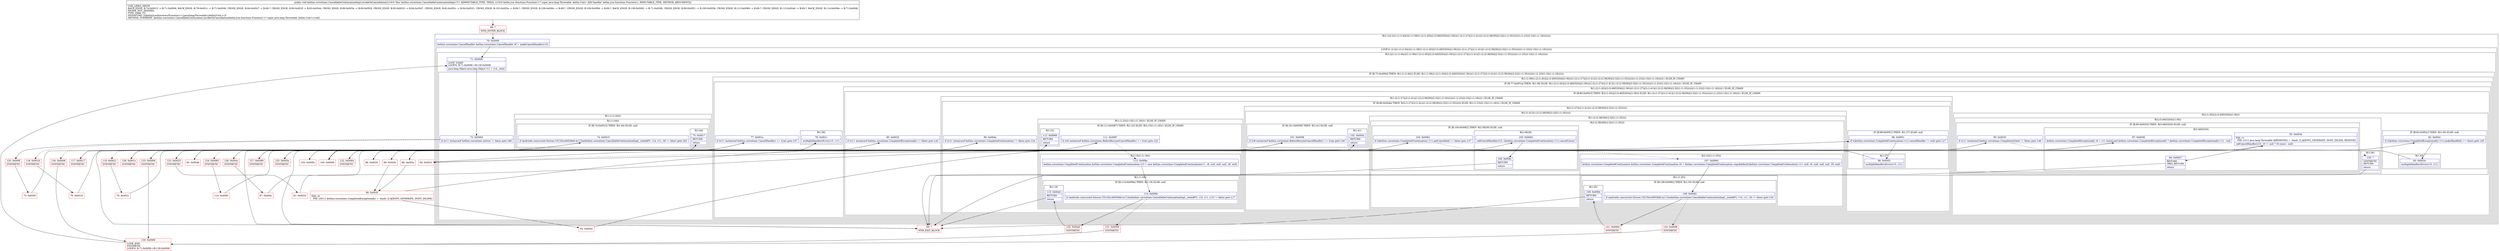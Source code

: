 digraph "CFG forkotlinx.coroutines.CancellableContinuationImpl.invokeOnCancellation(Lkotlin\/jvm\/functions\/Function1;)V" {
subgraph cluster_Region_250147463 {
label = "R(2:1|(2:2|(1:(1:(1:64)))(1:(1:58)(1:(2:(1:45)|(2:(3:49|53|54)|(1:56)))(1:(2:(1:27)|(2:(1:41)|(1:(2:(2:38|39)|(2:32|(1:(1:35)))))))(1:(1:23)(2:15|(1:(1:18)))))))))";
node [shape=record,color=blue];
Node_70 [shape=record,label="{70\:\ 0x0000|kotlinx.coroutines.CancelHandler kotlinx.coroutines.CancelHandler r8 = makeCancelHandler(r15)\l}"];
subgraph cluster_LoopRegion_2086018689 {
label = "LOOP:0: (2:2|(1:(1:(1:64)))(1:(1:58)(1:(2:(1:45)|(2:(3:49|53|54)|(1:56)))(1:(2:(1:27)|(2:(1:41)|(1:(2:(2:38|39)|(2:32|(1:(1:35)))))))(1:(1:23)(2:15|(1:(1:18))))))))";
node [shape=record,color=blue];
subgraph cluster_Region_919480351 {
label = "R(2:2|(1:(1:(1:64)))(1:(1:58)(1:(2:(1:45)|(2:(3:49|53|54)|(1:56)))(1:(2:(1:27)|(2:(1:41)|(1:(2:(2:38|39)|(2:32|(1:(1:35)))))))(1:(1:23)(2:15|(1:(1:18))))))))";
node [shape=record,color=blue];
Node_71 [shape=record,label="{71\:\ 0x0006|LOOP_START\lLOOP:0: B:71:0x0006\-\>B:130:0x0006\l|java.lang.Object java.lang.Object r11 = r14._state\l}"];
subgraph cluster_IfRegion_2133999426 {
label = "IF [B:72:0x000d] THEN: R(1:(1:(1:64))) ELSE: R(1:(1:58)(1:(2:(1:45)|(2:(3:49|53|54)|(1:56)))(1:(2:(1:27)|(2:(1:41)|(1:(2:(2:38|39)|(2:32|(1:(1:35)))))))(1:(1:23)(2:15|(1:(1:18)))))))";
node [shape=record,color=blue];
Node_72 [shape=record,label="{72\:\ 0x000d|if ((r11 instanceof kotlinx.coroutines.Active) != false) goto L60\l}"];
subgraph cluster_Region_185179610 {
label = "R(1:(1:(1:64)))";
node [shape=record,color=blue];
subgraph cluster_Region_1783866120 {
label = "R(1:(1:64))";
node [shape=record,color=blue];
subgraph cluster_IfRegion_684176507 {
label = "IF [B:74:0x0015] THEN: R(1:64) ELSE: null";
node [shape=record,color=blue];
Node_74 [shape=record,label="{74\:\ 0x0015|if (androidx.concurrent.futures.C0125xc40028dd.m112m(kotlinx.coroutines.CancellableContinuationImpl._state$FU, r14, r11, r8) != false) goto L63\l}"];
subgraph cluster_Region_1555302628 {
label = "R(1:64)";
node [shape=record,color=blue];
Node_75 [shape=record,label="{75\:\ 0x0017|RETURN\l|return\l}"];
}
}
}
}
subgraph cluster_Region_282765285 {
label = "R(1:(1:58)(1:(2:(1:45)|(2:(3:49|53|54)|(1:56)))(1:(2:(1:27)|(2:(1:41)|(1:(2:(2:38|39)|(2:32|(1:(1:35)))))))(1:(1:23)(2:15|(1:(1:18))))))) | ELSE_IF_CHAIN\l";
node [shape=record,color=blue];
subgraph cluster_IfRegion_1390754216 {
label = "IF [B:77:0x001a] THEN: R(1:58) ELSE: R(1:(2:(1:45)|(2:(3:49|53|54)|(1:56)))(1:(2:(1:27)|(2:(1:41)|(1:(2:(2:38|39)|(2:32|(1:(1:35)))))))(1:(1:23)(2:15|(1:(1:18)))))) | ELSE_IF_CHAIN\l";
node [shape=record,color=blue];
Node_77 [shape=record,label="{77\:\ 0x001a|if ((r11 instanceof kotlinx.coroutines.CancelHandler) == true) goto L57\l}"];
subgraph cluster_Region_1654626907 {
label = "R(1:58)";
node [shape=record,color=blue];
Node_78 [shape=record,label="{78\:\ 0x001c|multipleHandlersError(r15, r11)\l}"];
}
subgraph cluster_Region_1476005737 {
label = "R(1:(2:(1:45)|(2:(3:49|53|54)|(1:56)))(1:(2:(1:27)|(2:(1:41)|(1:(2:(2:38|39)|(2:32|(1:(1:35)))))))(1:(1:23)(2:15|(1:(1:18)))))) | ELSE_IF_CHAIN\l";
node [shape=record,color=blue];
subgraph cluster_IfRegion_626444487 {
label = "IF [B:80:0x0023] THEN: R(2:(1:45)|(2:(3:49|53|54)|(1:56))) ELSE: R(1:(2:(1:27)|(2:(1:41)|(1:(2:(2:38|39)|(2:32|(1:(1:35)))))))(1:(1:23)(2:15|(1:(1:18))))) | ELSE_IF_CHAIN\l";
node [shape=record,color=blue];
Node_80 [shape=record,label="{80\:\ 0x0023|if ((r11 instanceof kotlinx.coroutines.CompletedExceptionally) != false) goto L42\l}"];
subgraph cluster_Region_549895549 {
label = "R(2:(1:45)|(2:(3:49|53|54)|(1:56)))";
node [shape=record,color=blue];
subgraph cluster_IfRegion_1274030848 {
label = "IF [B:82:0x002c] THEN: R(1:45) ELSE: null";
node [shape=record,color=blue];
Node_82 [shape=record,label="{82\:\ 0x002c|if (((kotlinx.coroutines.CompletedExceptionally) r11).makeHandled() == false) goto L45\l}"];
subgraph cluster_Region_807629743 {
label = "R(1:45)";
node [shape=record,color=blue];
Node_83 [shape=record,label="{83\:\ 0x002e|multipleHandlersError(r15, r11)\l}"];
}
}
subgraph cluster_Region_1548317353 {
label = "R(2:(3:49|53|54)|(1:56))";
node [shape=record,color=blue];
subgraph cluster_IfRegion_787507890 {
label = "IF [B:85:0x0033] THEN: R(3:49|53|54) ELSE: null";
node [shape=record,color=blue];
Node_85 [shape=record,label="{85\:\ 0x0033|if ((r11 instanceof kotlinx.coroutines.CompletionState) != false) goto L48\l}"];
subgraph cluster_Region_1030983515 {
label = "R(3:49|53|54)";
node [shape=record,color=blue];
Node_87 [shape=record,label="{87\:\ 0x0038|kotlinx.coroutines.CompletedExceptionally r0 = r11 instanceof kotlinx.coroutines.CompletedExceptionally ? (kotlinx.coroutines.CompletedExceptionally) r11 : null\l}"];
Node_93 [shape=record,label="{93\:\ 0x0044|PHI: r1 \l  PHI: (r1v1 java.lang.Throwable A[REMOVE]) =  binds: [] A[DONT_GENERATE, DONT_INLINE, REMOVE]\l|callCancelHandler(r15, r0 != null ? r0.cause : null)\l}"];
Node_94 [shape=record,label="{94\:\ 0x0047|RETURN\lORIG_RETURN\l|return\l}"];
}
}
subgraph cluster_Region_426312522 {
label = "R(1:56)";
node [shape=record,color=blue];
Node_135 [shape=record,label="{135\:\ ?|SYNTHETIC\lRETURN\l|return\l}"];
}
}
}
subgraph cluster_Region_519030345 {
label = "R(1:(2:(1:27)|(2:(1:41)|(1:(2:(2:38|39)|(2:32|(1:(1:35)))))))(1:(1:23)(2:15|(1:(1:18))))) | ELSE_IF_CHAIN\l";
node [shape=record,color=blue];
subgraph cluster_IfRegion_1997609950 {
label = "IF [B:96:0x004a] THEN: R(2:(1:27)|(2:(1:41)|(1:(2:(2:38|39)|(2:32|(1:(1:35))))))) ELSE: R(1:(1:23)(2:15|(1:(1:18)))) | ELSE_IF_CHAIN\l";
node [shape=record,color=blue];
Node_96 [shape=record,label="{96\:\ 0x004a|if ((r11 instanceof kotlinx.coroutines.CompletedContinuation) != false) goto L24\l}"];
subgraph cluster_Region_190299580 {
label = "R(2:(1:27)|(2:(1:41)|(1:(2:(2:38|39)|(2:32|(1:(1:35)))))))";
node [shape=record,color=blue];
subgraph cluster_IfRegion_1543807128 {
label = "IF [B:98:0x0051] THEN: R(1:27) ELSE: null";
node [shape=record,color=blue];
Node_98 [shape=record,label="{98\:\ 0x0051|if (((kotlinx.coroutines.CompletedContinuation) r11).cancelHandler != null) goto L27\l}"];
subgraph cluster_Region_1896670288 {
label = "R(1:27)";
node [shape=record,color=blue];
Node_99 [shape=record,label="{99\:\ 0x0053|multipleHandlersError(r15, r11)\l}"];
}
}
subgraph cluster_Region_471616069 {
label = "R(2:(1:41)|(1:(2:(2:38|39)|(2:32|(1:(1:35))))))";
node [shape=record,color=blue];
subgraph cluster_IfRegion_816988488 {
label = "IF [B:101:0x0058] THEN: R(1:41) ELSE: null";
node [shape=record,color=blue];
Node_101 [shape=record,label="{101\:\ 0x0058|if ((r8 instanceof kotlinx.coroutines.BeforeResumeCancelHandler) == true) goto L40\l}"];
subgraph cluster_Region_1295935967 {
label = "R(1:41)";
node [shape=record,color=blue];
Node_102 [shape=record,label="{102\:\ 0x005a|RETURN\l|return\l}"];
}
}
subgraph cluster_Region_763573183 {
label = "R(1:(2:(2:38|39)|(2:32|(1:(1:35)))))";
node [shape=record,color=blue];
subgraph cluster_Region_454021614 {
label = "R(2:(2:38|39)|(2:32|(1:(1:35))))";
node [shape=record,color=blue];
subgraph cluster_IfRegion_1344582781 {
label = "IF [B:104:0x0062] THEN: R(2:38|39) ELSE: null";
node [shape=record,color=blue];
Node_104 [shape=record,label="{104\:\ 0x0062|if (((kotlinx.coroutines.CompletedContinuation) r11).getCancelled() != false) goto L37\l}"];
subgraph cluster_Region_789879372 {
label = "R(2:38|39)";
node [shape=record,color=blue];
Node_105 [shape=record,label="{105\:\ 0x0064|callCancelHandler(r15, ((kotlinx.coroutines.CompletedContinuation) r11).cancelCause)\l}"];
Node_106 [shape=record,label="{106\:\ 0x006c|RETURN\l|return\l}"];
}
}
subgraph cluster_Region_1209017504 {
label = "R(2:32|(1:(1:35)))";
node [shape=record,color=blue];
Node_107 [shape=record,label="{107\:\ 0x006d|kotlinx.coroutines.CompletedContinuation kotlinx.coroutines.CompletedContinuation r0 = kotlinx.coroutines.CompletedContinuation.copy$default((kotlinx.coroutines.CompletedContinuation) r11, null, r8, null, null, null, 29, null)\l}"];
subgraph cluster_Region_1707081384 {
label = "R(1:(1:35))";
node [shape=record,color=blue];
subgraph cluster_IfRegion_1458433878 {
label = "IF [B:108:0x0082] THEN: R(1:35) ELSE: null";
node [shape=record,color=blue];
Node_108 [shape=record,label="{108\:\ 0x0082|if (androidx.concurrent.futures.C0125xc40028dd.m112m(kotlinx.coroutines.CancellableContinuationImpl._state$FU, r14, r11, r0) != false) goto L34\l}"];
subgraph cluster_Region_1534133073 {
label = "R(1:35)";
node [shape=record,color=blue];
Node_109 [shape=record,label="{109\:\ 0x0084|RETURN\l|return\l}"];
}
}
}
}
}
}
}
}
subgraph cluster_Region_1868291403 {
label = "R(1:(1:23)(2:15|(1:(1:18)))) | ELSE_IF_CHAIN\l";
node [shape=record,color=blue];
subgraph cluster_IfRegion_19241967 {
label = "IF [B:111:0x0087] THEN: R(1:23) ELSE: R(2:15|(1:(1:18))) | ELSE_IF_CHAIN\l";
node [shape=record,color=blue];
Node_111 [shape=record,label="{111\:\ 0x0087|if ((r8 instanceof kotlinx.coroutines.BeforeResumeCancelHandler) == true) goto L22\l}"];
subgraph cluster_Region_180285935 {
label = "R(1:23)";
node [shape=record,color=blue];
Node_112 [shape=record,label="{112\:\ 0x0089|RETURN\l|return\l}"];
}
subgraph cluster_Region_341087196 {
label = "R(2:15|(1:(1:18)))";
node [shape=record,color=blue];
Node_113 [shape=record,label="{113\:\ 0x008a|kotlinx.coroutines.CompletedContinuation kotlinx.coroutines.CompletedContinuation r13 = new kotlinx.coroutines.CompletedContinuation(r11, r8, null, null, null, 28, null)\l}"];
subgraph cluster_Region_284034222 {
label = "R(1:(1:18))";
node [shape=record,color=blue];
subgraph cluster_IfRegion_1087745983 {
label = "IF [B:114:0x009e] THEN: R(1:18) ELSE: null";
node [shape=record,color=blue];
Node_114 [shape=record,label="{114\:\ 0x009e|if (androidx.concurrent.futures.C0125xc40028dd.m112m(kotlinx.coroutines.CancellableContinuationImpl._state$FU, r14, r11, r13) != false) goto L17\l}"];
subgraph cluster_Region_1129768553 {
label = "R(1:18)";
node [shape=record,color=blue];
Node_115 [shape=record,label="{115\:\ 0x00a0|RETURN\l|return\l}"];
}
}
}
}
}
}
}
}
}
}
}
}
}
}
}
}
Node_68 [shape=record,color=red,label="{68\:\ ?|MTH_ENTER_BLOCK\l}"];
Node_118 [shape=record,color=red,label="{118\:\ 0x0018|SYNTHETIC\l}"];
Node_76 [shape=record,color=red,label="{76\:\ 0x0018}"];
Node_119 [shape=record,color=red,label="{119\:\ 0x0021|SYNTHETIC\l}"];
Node_79 [shape=record,color=red,label="{79\:\ 0x0021}"];
Node_95 [shape=record,color=red,label="{95\:\ 0x0048}"];
Node_124 [shape=record,color=red,label="{124\:\ 0x0085|SYNTHETIC\l}"];
Node_110 [shape=record,color=red,label="{110\:\ 0x0085}"];
Node_129 [shape=record,color=red,label="{129\:\ 0x00a0|SYNTHETIC\l}"];
Node_69 [shape=record,color=red,label="{69\:\ ?|MTH_EXIT_BLOCK\l}"];
Node_131 [shape=record,color=red,label="{131\:\ 0x0006|SYNTHETIC\l}"];
Node_130 [shape=record,color=red,label="{130\:\ 0x0006|LOOP_END\lSYNTHETIC\lLOOP:0: B:71:0x0006\-\>B:130:0x0006\l}"];
Node_127 [shape=record,color=red,label="{127\:\ 0x0089|SYNTHETIC\l}"];
Node_128 [shape=record,color=red,label="{128\:\ 0x004c|SYNTHETIC\l}"];
Node_97 [shape=record,color=red,label="{97\:\ 0x004c}"];
Node_100 [shape=record,color=red,label="{100\:\ 0x0056}"];
Node_103 [shape=record,color=red,label="{103\:\ 0x005b}"];
Node_121 [shape=record,color=red,label="{121\:\ 0x0084|SYNTHETIC\l}"];
Node_132 [shape=record,color=red,label="{132\:\ 0x0006|SYNTHETIC\l}"];
Node_122 [shape=record,color=red,label="{122\:\ 0x0064|SYNTHETIC\l}"];
Node_125 [shape=record,color=red,label="{125\:\ 0x005a|SYNTHETIC\l}"];
Node_123 [shape=record,color=red,label="{123\:\ 0x0025|SYNTHETIC\l}"];
Node_81 [shape=record,color=red,label="{81\:\ 0x0025}"];
Node_84 [shape=record,color=red,label="{84\:\ 0x0031}"];
Node_86 [shape=record,color=red,label="{86\:\ 0x0035}"];
Node_88 [shape=record,color=red,label="{88\:\ 0x003a}"];
Node_90 [shape=record,color=red,label="{90\:\ 0x003f|PHI: r0 \l  PHI: (r0v11 kotlinx.coroutines.CompletedExceptionally) =  binds: [] A[DONT_GENERATE, DONT_INLINE]\l}"];
Node_92 [shape=record,color=red,label="{92\:\ 0x0042}"];
Node_89 [shape=record,color=red,label="{89\:\ 0x003e}"];
Node_126 [shape=record,color=red,label="{126\:\ 0x001c|SYNTHETIC\l}"];
Node_133 [shape=record,color=red,label="{133\:\ 0x0006|SYNTHETIC\l}"];
Node_120 [shape=record,color=red,label="{120\:\ 0x000f|SYNTHETIC\l}"];
Node_73 [shape=record,color=red,label="{73\:\ 0x000f}"];
Node_117 [shape=record,color=red,label="{117\:\ 0x0017|SYNTHETIC\l}"];
Node_134 [shape=record,color=red,label="{134\:\ 0x0006|SYNTHETIC\l}"];
MethodNode[shape=record,label="{public void kotlinx.coroutines.CancellableContinuationImpl.invokeOnCancellation((r14v0 'this' kotlinx.coroutines.CancellableContinuationImpl\<T\> A[IMMUTABLE_TYPE, THIS]), (r15v0 kotlin.jvm.functions.Function1\<? super java.lang.Throwable, kotlin.Unit\> A[D('handler' kotlin.jvm.functions.Function1), IMMUTABLE_TYPE, METHOD_ARGUMENT]))  | USE_LINES_HINTS\lBACK_EDGE: B:74:0x0015 \-\> B:71:0x0006, BACK_EDGE: B:78:0x001c \-\> B:71:0x0006, CROSS_EDGE: B:94:0x0047 \-\> B:69:?, CROSS_EDGE: B:90:0x003f \-\> B:93:0x0044, CROSS_EDGE: B:89:0x003e \-\> B:90:0x003f, CROSS_EDGE: B:85:0x0033 \-\> B:94:0x0047, CROSS_EDGE: B:82:0x002c \-\> B:84:0x0031, CROSS_EDGE: B:102:0x005a \-\> B:69:?, CROSS_EDGE: B:106:0x006c \-\> B:69:?, CROSS_EDGE: B:109:0x0084 \-\> B:69:?, BACK_EDGE: B:108:0x0082 \-\> B:71:0x0006, CROSS_EDGE: B:98:0x0051 \-\> B:100:0x0056, CROSS_EDGE: B:112:0x0089 \-\> B:69:?, CROSS_EDGE: B:115:0x00a0 \-\> B:69:?, BACK_EDGE: B:114:0x009e \-\> B:71:0x0006\lINLINE_NOT_NEEDED\lTYPE_VARS: [T]\lSIGNATURE: (Lkotlin\/jvm\/functions\/Function1\<\-Ljava\/lang\/Throwable;Lkotlin\/Unit;\>;)V\lMETHOD_OVERRIDE: [kotlinx.coroutines.CancellableContinuation.invokeOnCancellation(kotlin.jvm.functions.Function1\<? super java.lang.Throwable, kotlin.Unit\>):void]\l}"];
MethodNode -> Node_68;Node_70 -> Node_71;
Node_71 -> Node_72;
Node_72 -> Node_118[style=dashed];
Node_72 -> Node_120;
Node_74 -> Node_117;
Node_74 -> Node_134[style=dashed];
Node_75 -> Node_69;
Node_77 -> Node_119[style=dashed];
Node_77 -> Node_126;
Node_78 -> Node_133;
Node_80 -> Node_95[style=dashed];
Node_80 -> Node_123;
Node_82 -> Node_83;
Node_82 -> Node_84[style=dashed];
Node_83 -> Node_84;
Node_85 -> Node_86;
Node_85 -> Node_135[style=dashed];
Node_87 -> Node_88;
Node_87 -> Node_89;
Node_93 -> Node_94;
Node_94 -> Node_69;
Node_135 -> Node_69;
Node_96 -> Node_124[style=dashed];
Node_96 -> Node_128;
Node_98 -> Node_99;
Node_98 -> Node_100[style=dashed];
Node_99 -> Node_100;
Node_101 -> Node_103[style=dashed];
Node_101 -> Node_125;
Node_102 -> Node_69;
Node_104 -> Node_107[style=dashed];
Node_104 -> Node_122;
Node_105 -> Node_106;
Node_106 -> Node_69;
Node_107 -> Node_108;
Node_108 -> Node_121;
Node_108 -> Node_132[style=dashed];
Node_109 -> Node_69;
Node_111 -> Node_113[style=dashed];
Node_111 -> Node_127;
Node_112 -> Node_69;
Node_113 -> Node_114;
Node_114 -> Node_129;
Node_114 -> Node_131[style=dashed];
Node_115 -> Node_69;
Node_68 -> Node_70;
Node_118 -> Node_76;
Node_76 -> Node_77;
Node_119 -> Node_79;
Node_79 -> Node_80;
Node_95 -> Node_96;
Node_124 -> Node_110;
Node_110 -> Node_111;
Node_129 -> Node_115;
Node_131 -> Node_130;
Node_130 -> Node_71;
Node_127 -> Node_112;
Node_128 -> Node_97;
Node_97 -> Node_98;
Node_100 -> Node_101;
Node_103 -> Node_104;
Node_121 -> Node_109;
Node_132 -> Node_130;
Node_122 -> Node_105;
Node_125 -> Node_102;
Node_123 -> Node_81;
Node_81 -> Node_82;
Node_84 -> Node_85;
Node_86 -> Node_87;
Node_88 -> Node_90;
Node_90 -> Node_92;
Node_90 -> Node_93;
Node_92 -> Node_93;
Node_89 -> Node_90;
Node_126 -> Node_78;
Node_133 -> Node_130;
Node_120 -> Node_73;
Node_73 -> Node_74;
Node_117 -> Node_75;
Node_134 -> Node_130;
}

